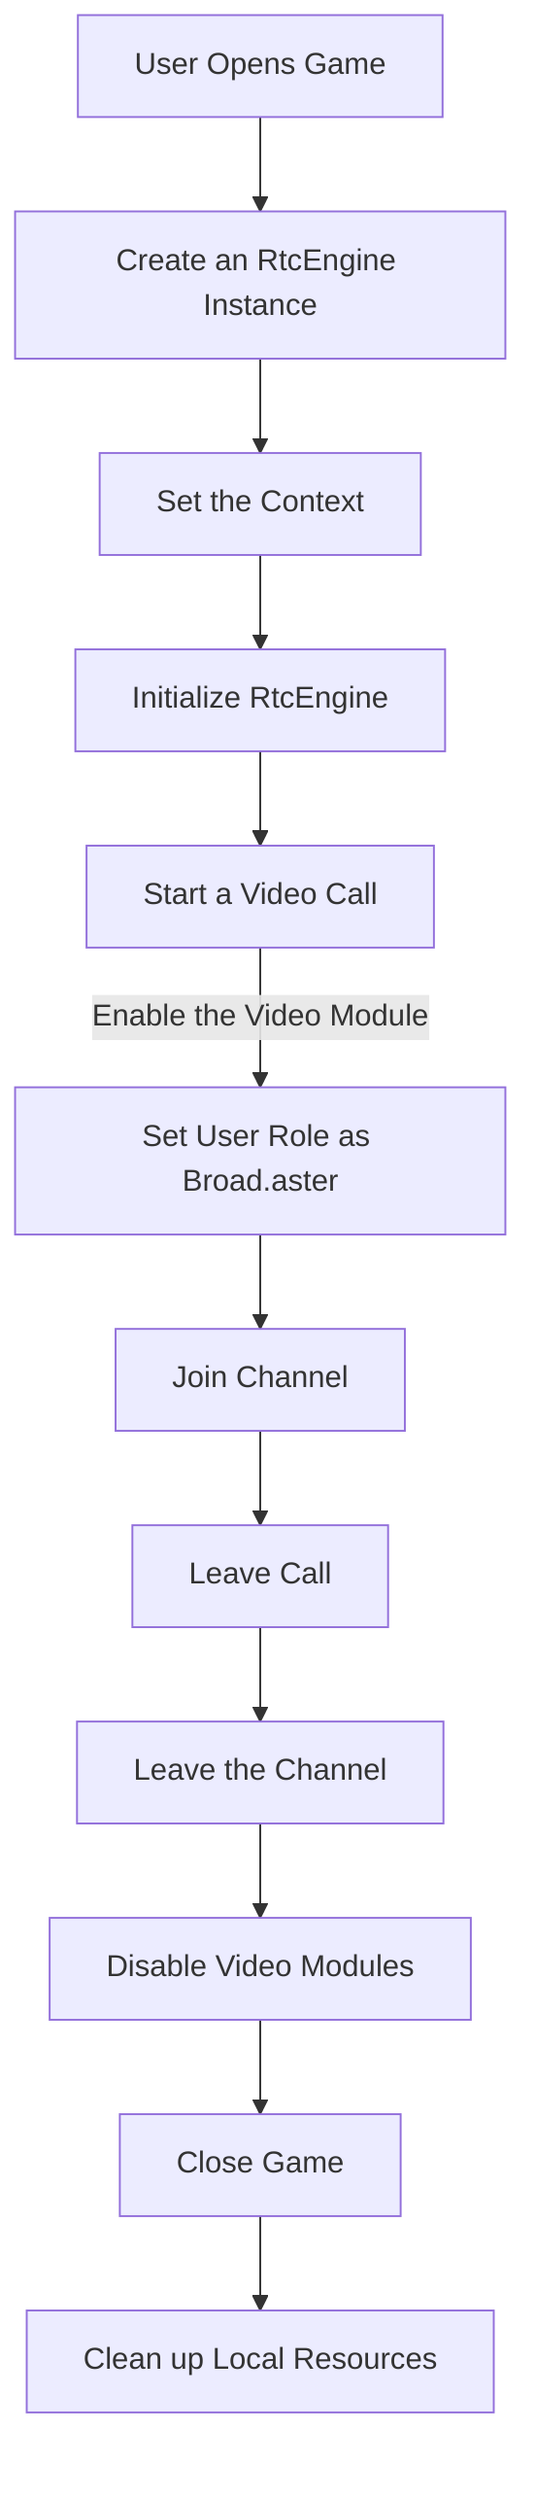 flowchart TD
    A[User Opens Game] --> B[Create an RtcEngine Instance]
    B --> C[Set the Context]
    C --> D[Initialize RtcEngine]
    D --> E[Start a Video Call]
    E -->|Enable the Video Module| F[Set User Role as Broad.aster]
    F --> G[Join Channel]
    H[Leave Call] --> I[Leave the Channel]
    I --> J[Disable Video Modules]
    G --> H
    J --> K[Close Game]
    K --> L[Clean up Local Resources]